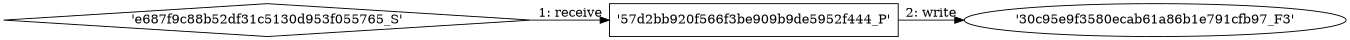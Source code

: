 digraph "D:\Learning\Paper\apt\基于CTI的攻击预警\Dataset\攻击图\ASGfromALLCTI\What you need to know about the WannaCry Ransomware.dot" {
rankdir="LR"
size="9"
fixedsize="false"
splines="true"
nodesep=0.3
ranksep=0
fontsize=10
overlap="scalexy"
engine= "neato"
	"'57d2bb920f566f3be909b9de5952f444_P'" [node_type=Process shape=box]
	"'e687f9c88b52df31c5130d953f055765_S'" [node_type=Socket shape=diamond]
	"'e687f9c88b52df31c5130d953f055765_S'" -> "'57d2bb920f566f3be909b9de5952f444_P'" [label="1: receive"]
	"'30c95e9f3580ecab61a86b1e791cfb97_F3'" [node_type=file shape=ellipse]
	"'57d2bb920f566f3be909b9de5952f444_P'" [node_type=Process shape=box]
	"'57d2bb920f566f3be909b9de5952f444_P'" -> "'30c95e9f3580ecab61a86b1e791cfb97_F3'" [label="2: write"]
}
